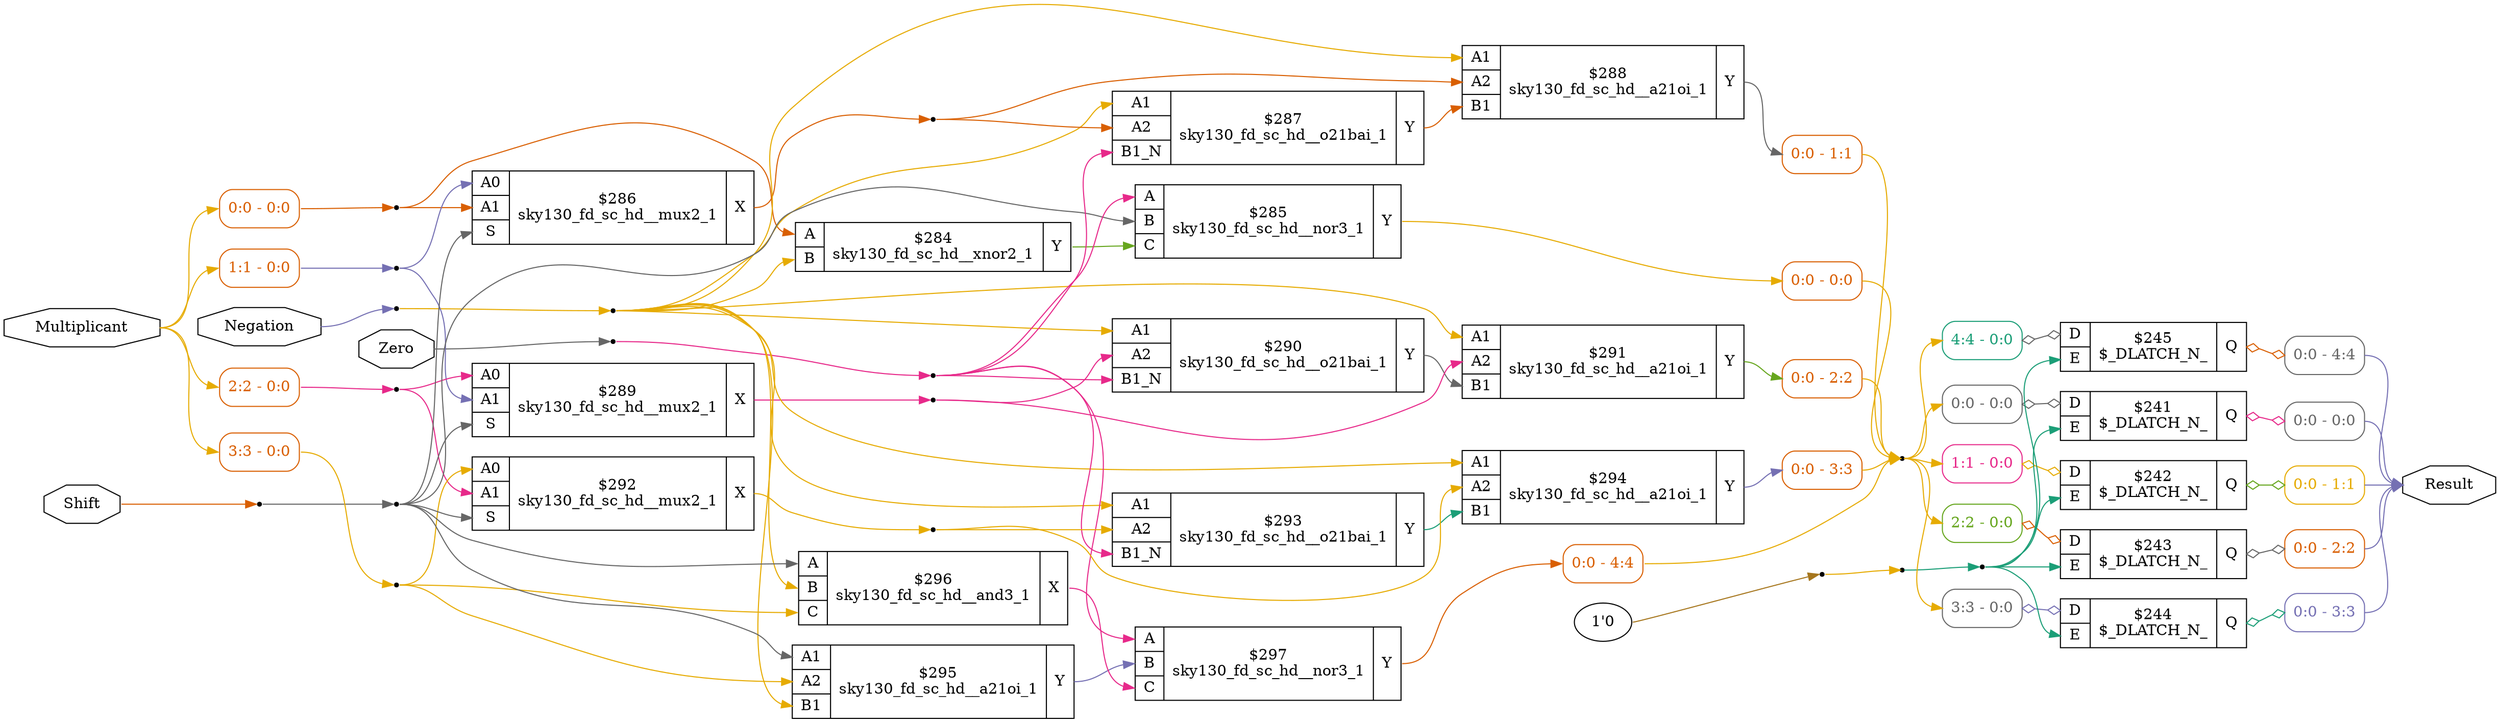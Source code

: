 digraph "Multiplier_Sub_Module" {
rankdir="LR";
remincross=true;
n55 [ shape=octagon, label="Multiplicant", color="black", fontcolor="black"];
n56 [ shape=octagon, label="Negation", color="black", fontcolor="black"];
n57 [ shape=octagon, label="Result", color="black", fontcolor="black"];
n58 [ shape=octagon, label="Shift", color="black", fontcolor="black"];
n59 [ shape=octagon, label="Zero", color="black", fontcolor="black"];
c63 [ shape=record, label="{{<p60> A|<p61> B}|$284\nsky130_fd_sc_hd__xnor2_1|{<p62> Y}}",  ];
c65 [ shape=record, label="{{<p60> A|<p61> B|<p64> C}|$285\nsky130_fd_sc_hd__nor3_1|{<p62> Y}}",  ];
c70 [ shape=record, label="{{<p66> A0|<p67> A1|<p68> S}|$286\nsky130_fd_sc_hd__mux2_1|{<p69> X}}",  ];
c73 [ shape=record, label="{{<p67> A1|<p71> A2|<p72> B1_N}|$287\nsky130_fd_sc_hd__o21bai_1|{<p62> Y}}",  ];
c75 [ shape=record, label="{{<p67> A1|<p71> A2|<p74> B1}|$288\nsky130_fd_sc_hd__a21oi_1|{<p62> Y}}",  ];
c76 [ shape=record, label="{{<p66> A0|<p67> A1|<p68> S}|$289\nsky130_fd_sc_hd__mux2_1|{<p69> X}}",  ];
c77 [ shape=record, label="{{<p67> A1|<p71> A2|<p72> B1_N}|$290\nsky130_fd_sc_hd__o21bai_1|{<p62> Y}}",  ];
c78 [ shape=record, label="{{<p67> A1|<p71> A2|<p74> B1}|$291\nsky130_fd_sc_hd__a21oi_1|{<p62> Y}}",  ];
c79 [ shape=record, label="{{<p66> A0|<p67> A1|<p68> S}|$292\nsky130_fd_sc_hd__mux2_1|{<p69> X}}",  ];
c80 [ shape=record, label="{{<p67> A1|<p71> A2|<p72> B1_N}|$293\nsky130_fd_sc_hd__o21bai_1|{<p62> Y}}",  ];
c81 [ shape=record, label="{{<p67> A1|<p71> A2|<p74> B1}|$294\nsky130_fd_sc_hd__a21oi_1|{<p62> Y}}",  ];
c82 [ shape=record, label="{{<p67> A1|<p71> A2|<p74> B1}|$295\nsky130_fd_sc_hd__a21oi_1|{<p62> Y}}",  ];
c83 [ shape=record, label="{{<p60> A|<p61> B|<p64> C}|$296\nsky130_fd_sc_hd__and3_1|{<p69> X}}",  ];
c84 [ shape=record, label="{{<p60> A|<p61> B|<p64> C}|$297\nsky130_fd_sc_hd__nor3_1|{<p62> Y}}",  ];
c88 [ shape=record, label="{{<p85> D|<p86> E}|$241\n$_DLATCH_N_|{<p87> Q}}",  ];
x0 [ shape=record, style=rounded, label="<s0> 0:0 - 0:0 ", colorscheme="dark28", color="8", fontcolor="8" ];
x0:e -> c88:p85:w [arrowhead=odiamond, arrowtail=odiamond, dir=both, colorscheme="dark28", color="8", fontcolor="8", label=""];
x1 [ shape=record, style=rounded, label="<s0> 0:0 - 0:0 ", colorscheme="dark28", color="8", fontcolor="8" ];
c88:p87:e -> x1:w [arrowhead=odiamond, arrowtail=odiamond, dir=both, colorscheme="dark28", color="4", fontcolor="4", label=""];
c89 [ shape=record, label="{{<p85> D|<p86> E}|$242\n$_DLATCH_N_|{<p87> Q}}",  ];
x2 [ shape=record, style=rounded, label="<s0> 1:1 - 0:0 ", colorscheme="dark28", color="4", fontcolor="4" ];
x2:e -> c89:p85:w [arrowhead=odiamond, arrowtail=odiamond, dir=both, colorscheme="dark28", color="6", fontcolor="6", label=""];
x3 [ shape=record, style=rounded, label="<s0> 0:0 - 1:1 ", colorscheme="dark28", color="6", fontcolor="6" ];
c89:p87:e -> x3:w [arrowhead=odiamond, arrowtail=odiamond, dir=both, colorscheme="dark28", color="5", fontcolor="5", label=""];
c90 [ shape=record, label="{{<p85> D|<p86> E}|$243\n$_DLATCH_N_|{<p87> Q}}",  ];
x4 [ shape=record, style=rounded, label="<s0> 2:2 - 0:0 ", colorscheme="dark28", color="5", fontcolor="5" ];
x4:e -> c90:p85:w [arrowhead=odiamond, arrowtail=odiamond, dir=both, colorscheme="dark28", color="2", fontcolor="2", label=""];
x5 [ shape=record, style=rounded, label="<s0> 0:0 - 2:2 ", colorscheme="dark28", color="2", fontcolor="2" ];
c90:p87:e -> x5:w [arrowhead=odiamond, arrowtail=odiamond, dir=both, colorscheme="dark28", color="8", fontcolor="8", label=""];
c91 [ shape=record, label="{{<p85> D|<p86> E}|$244\n$_DLATCH_N_|{<p87> Q}}",  ];
x6 [ shape=record, style=rounded, label="<s0> 3:3 - 0:0 ", colorscheme="dark28", color="8", fontcolor="8" ];
x6:e -> c91:p85:w [arrowhead=odiamond, arrowtail=odiamond, dir=both, colorscheme="dark28", color="3", fontcolor="3", label=""];
x7 [ shape=record, style=rounded, label="<s0> 0:0 - 3:3 ", colorscheme="dark28", color="3", fontcolor="3" ];
c91:p87:e -> x7:w [arrowhead=odiamond, arrowtail=odiamond, dir=both, colorscheme="dark28", color="1", fontcolor="1", label=""];
c92 [ shape=record, label="{{<p85> D|<p86> E}|$245\n$_DLATCH_N_|{<p87> Q}}",  ];
x8 [ shape=record, style=rounded, label="<s0> 4:4 - 0:0 ", colorscheme="dark28", color="1", fontcolor="1" ];
x8:e -> c92:p85:w [arrowhead=odiamond, arrowtail=odiamond, dir=both, colorscheme="dark28", color="8", fontcolor="8", label=""];
x9 [ shape=record, style=rounded, label="<s0> 0:0 - 4:4 ", colorscheme="dark28", color="8", fontcolor="8" ];
c92:p87:e -> x9:w [arrowhead=odiamond, arrowtail=odiamond, dir=both, colorscheme="dark28", color="2", fontcolor="2", label=""];
v10 [ label="1'0" ];
x11 [shape=point, ];
x12 [shape=point, ];
x13 [ shape=record, style=rounded, label="<s0> 0:0 - 0:0 ", colorscheme="dark28", color="2", fontcolor="2" ];
x14 [shape=point, ];
x15 [shape=point, ];
x16 [ shape=record, style=rounded, label="<s0> 0:0 - 0:0 ", colorscheme="dark28", color="2", fontcolor="2" ];
x17 [ shape=record, style=rounded, label="<s0> 1:1 - 0:0 ", colorscheme="dark28", color="2", fontcolor="2" ];
x18 [ shape=record, style=rounded, label="<s0> 0:0 - 1:1 ", colorscheme="dark28", color="2", fontcolor="2" ];
x19 [ shape=record, style=rounded, label="<s0> 2:2 - 0:0 ", colorscheme="dark28", color="2", fontcolor="2" ];
x20 [ shape=record, style=rounded, label="<s0> 0:0 - 2:2 ", colorscheme="dark28", color="2", fontcolor="2" ];
x21 [ shape=record, style=rounded, label="<s0> 3:3 - 0:0 ", colorscheme="dark28", color="2", fontcolor="2" ];
x22 [ shape=record, style=rounded, label="<s0> 0:0 - 3:3 ", colorscheme="dark28", color="2", fontcolor="2" ];
x23 [ shape=record, style=rounded, label="<s0> 0:0 - 4:4 ", colorscheme="dark28", color="2", fontcolor="2" ];
x24 [shape=point, ];
n1 [ shape=point ];
x16:s0:e -> n1:w [colorscheme="dark28", color="6", fontcolor="6", label=""];
x18:s0:e -> n1:w [colorscheme="dark28", color="6", fontcolor="6", label=""];
x20:s0:e -> n1:w [colorscheme="dark28", color="6", fontcolor="6", label=""];
x22:s0:e -> n1:w [colorscheme="dark28", color="6", fontcolor="6", label=""];
x23:s0:e -> n1:w [colorscheme="dark28", color="6", fontcolor="6", label=""];
n1:e -> x0:s0:w [colorscheme="dark28", color="6", fontcolor="6", label=""];
n1:e -> x2:s0:w [colorscheme="dark28", color="6", fontcolor="6", label=""];
n1:e -> x4:s0:w [colorscheme="dark28", color="6", fontcolor="6", label=""];
n1:e -> x6:s0:w [colorscheme="dark28", color="6", fontcolor="6", label=""];
n1:e -> x8:s0:w [colorscheme="dark28", color="6", fontcolor="6", label=""];
n2 [ shape=point ];
x24:e -> n2:w [colorscheme="dark28", color="1", fontcolor="1", label=""];
n2:e -> c88:p86:w [colorscheme="dark28", color="1", fontcolor="1", label=""];
n2:e -> c89:p86:w [colorscheme="dark28", color="1", fontcolor="1", label=""];
n2:e -> c90:p86:w [colorscheme="dark28", color="1", fontcolor="1", label=""];
n2:e -> c91:p86:w [colorscheme="dark28", color="1", fontcolor="1", label=""];
n2:e -> c92:p86:w [colorscheme="dark28", color="1", fontcolor="1", label=""];
c65:p62:e -> x16:w [colorscheme="dark28", color="6", fontcolor="6", label=""];
c75:p62:e -> x18:w [colorscheme="dark28", color="8", fontcolor="8", label=""];
c78:p62:e -> x20:w [colorscheme="dark28", color="5", fontcolor="5", label=""];
c81:p62:e -> x22:w [colorscheme="dark28", color="3", fontcolor="3", label=""];
c84:p62:e -> x23:w [colorscheme="dark28", color="2", fontcolor="2", label=""];
n38 [ shape=point ];
x13:e -> n38:w [colorscheme="dark28", color="2", fontcolor="2", label=""];
n38:e -> c63:p60:w [colorscheme="dark28", color="2", fontcolor="2", label=""];
n38:e -> c70:p67:w [colorscheme="dark28", color="2", fontcolor="2", label=""];
n39 [ shape=point ];
x17:e -> n39:w [colorscheme="dark28", color="3", fontcolor="3", label=""];
n39:e -> c70:p66:w [colorscheme="dark28", color="3", fontcolor="3", label=""];
n39:e -> c76:p67:w [colorscheme="dark28", color="3", fontcolor="3", label=""];
n40 [ shape=point ];
x19:e -> n40:w [colorscheme="dark28", color="4", fontcolor="4", label=""];
n40:e -> c76:p66:w [colorscheme="dark28", color="4", fontcolor="4", label=""];
n40:e -> c79:p67:w [colorscheme="dark28", color="4", fontcolor="4", label=""];
n41 [ shape=point ];
x21:e -> n41:w [colorscheme="dark28", color="6", fontcolor="6", label=""];
n41:e -> c79:p66:w [colorscheme="dark28", color="6", fontcolor="6", label=""];
n41:e -> c82:p71:w [colorscheme="dark28", color="6", fontcolor="6", label=""];
n41:e -> c83:p64:w [colorscheme="dark28", color="6", fontcolor="6", label=""];
n42 [ shape=point ];
x15:e -> n42:w [colorscheme="dark28", color="6", fontcolor="6", label=""];
n42:e -> c63:p61:w [colorscheme="dark28", color="6", fontcolor="6", label=""];
n42:e -> c73:p67:w [colorscheme="dark28", color="6", fontcolor="6", label=""];
n42:e -> c75:p67:w [colorscheme="dark28", color="6", fontcolor="6", label=""];
n42:e -> c77:p67:w [colorscheme="dark28", color="6", fontcolor="6", label=""];
n42:e -> c78:p67:w [colorscheme="dark28", color="6", fontcolor="6", label=""];
n42:e -> c80:p67:w [colorscheme="dark28", color="6", fontcolor="6", label=""];
n42:e -> c81:p67:w [colorscheme="dark28", color="6", fontcolor="6", label=""];
n42:e -> c82:p74:w [colorscheme="dark28", color="6", fontcolor="6", label=""];
n42:e -> c83:p61:w [colorscheme="dark28", color="6", fontcolor="6", label=""];
n43 [ shape=point ];
x14:e -> n43:w [colorscheme="dark28", color="8", fontcolor="8", label=""];
n43:e -> c65:p61:w [colorscheme="dark28", color="8", fontcolor="8", label=""];
n43:e -> c70:p68:w [colorscheme="dark28", color="8", fontcolor="8", label=""];
n43:e -> c76:p68:w [colorscheme="dark28", color="8", fontcolor="8", label=""];
n43:e -> c79:p68:w [colorscheme="dark28", color="8", fontcolor="8", label=""];
n43:e -> c82:p67:w [colorscheme="dark28", color="8", fontcolor="8", label=""];
n43:e -> c83:p60:w [colorscheme="dark28", color="8", fontcolor="8", label=""];
n44 [ shape=point ];
x12:e -> n44:w [colorscheme="dark28", color="4", fontcolor="4", label=""];
n44:e -> c65:p60:w [colorscheme="dark28", color="4", fontcolor="4", label=""];
n44:e -> c73:p72:w [colorscheme="dark28", color="4", fontcolor="4", label=""];
n44:e -> c77:p72:w [colorscheme="dark28", color="4", fontcolor="4", label=""];
n44:e -> c80:p72:w [colorscheme="dark28", color="4", fontcolor="4", label=""];
n44:e -> c84:p60:w [colorscheme="dark28", color="4", fontcolor="4", label=""];
x11:e -> x24:w [colorscheme="dark28", color="6", fontcolor="6", label=""];
c63:p62:e -> c65:p64:w [colorscheme="dark28", color="5", fontcolor="5", label=""];
n47 [ shape=point ];
c70:p69:e -> n47:w [colorscheme="dark28", color="2", fontcolor="2", label=""];
n47:e -> c73:p71:w [colorscheme="dark28", color="2", fontcolor="2", label=""];
n47:e -> c75:p71:w [colorscheme="dark28", color="2", fontcolor="2", label=""];
c73:p62:e -> c75:p74:w [colorscheme="dark28", color="2", fontcolor="2", label=""];
n49 [ shape=point ];
c76:p69:e -> n49:w [colorscheme="dark28", color="4", fontcolor="4", label=""];
n49:e -> c77:p71:w [colorscheme="dark28", color="4", fontcolor="4", label=""];
n49:e -> c78:p71:w [colorscheme="dark28", color="4", fontcolor="4", label=""];
c77:p62:e -> c78:p74:w [colorscheme="dark28", color="8", fontcolor="8", label=""];
n51 [ shape=point ];
c79:p69:e -> n51:w [colorscheme="dark28", color="6", fontcolor="6", label=""];
n51:e -> c80:p71:w [colorscheme="dark28", color="6", fontcolor="6", label=""];
n51:e -> c81:p71:w [colorscheme="dark28", color="6", fontcolor="6", label=""];
c80:p62:e -> c81:p74:w [colorscheme="dark28", color="1", fontcolor="1", label=""];
c82:p62:e -> c84:p61:w [colorscheme="dark28", color="3", fontcolor="3", label=""];
c83:p69:e -> c84:p64:w [colorscheme="dark28", color="4", fontcolor="4", label=""];
n55:e -> x13:s0:w [colorscheme="dark28", color="6", fontcolor="6", label=""];
n55:e -> x17:s0:w [colorscheme="dark28", color="6", fontcolor="6", label=""];
n55:e -> x19:s0:w [colorscheme="dark28", color="6", fontcolor="6", label=""];
n55:e -> x21:s0:w [colorscheme="dark28", color="6", fontcolor="6", label=""];
n56:e -> x15:w [colorscheme="dark28", color="3", fontcolor="3", label=""];
x1:s0:e -> n57:w [colorscheme="dark28", color="3", fontcolor="3", label=""];
x3:s0:e -> n57:w [colorscheme="dark28", color="3", fontcolor="3", label=""];
x5:s0:e -> n57:w [colorscheme="dark28", color="3", fontcolor="3", label=""];
x7:s0:e -> n57:w [colorscheme="dark28", color="3", fontcolor="3", label=""];
x9:s0:e -> n57:w [colorscheme="dark28", color="3", fontcolor="3", label=""];
n58:e -> x14:w [colorscheme="dark28", color="2", fontcolor="2", label=""];
n59:e -> x12:w [colorscheme="dark28", color="8", fontcolor="8", label=""];
v10:e -> x11:w [colorscheme="dark28", color="7", fontcolor="7", label=""];
}
